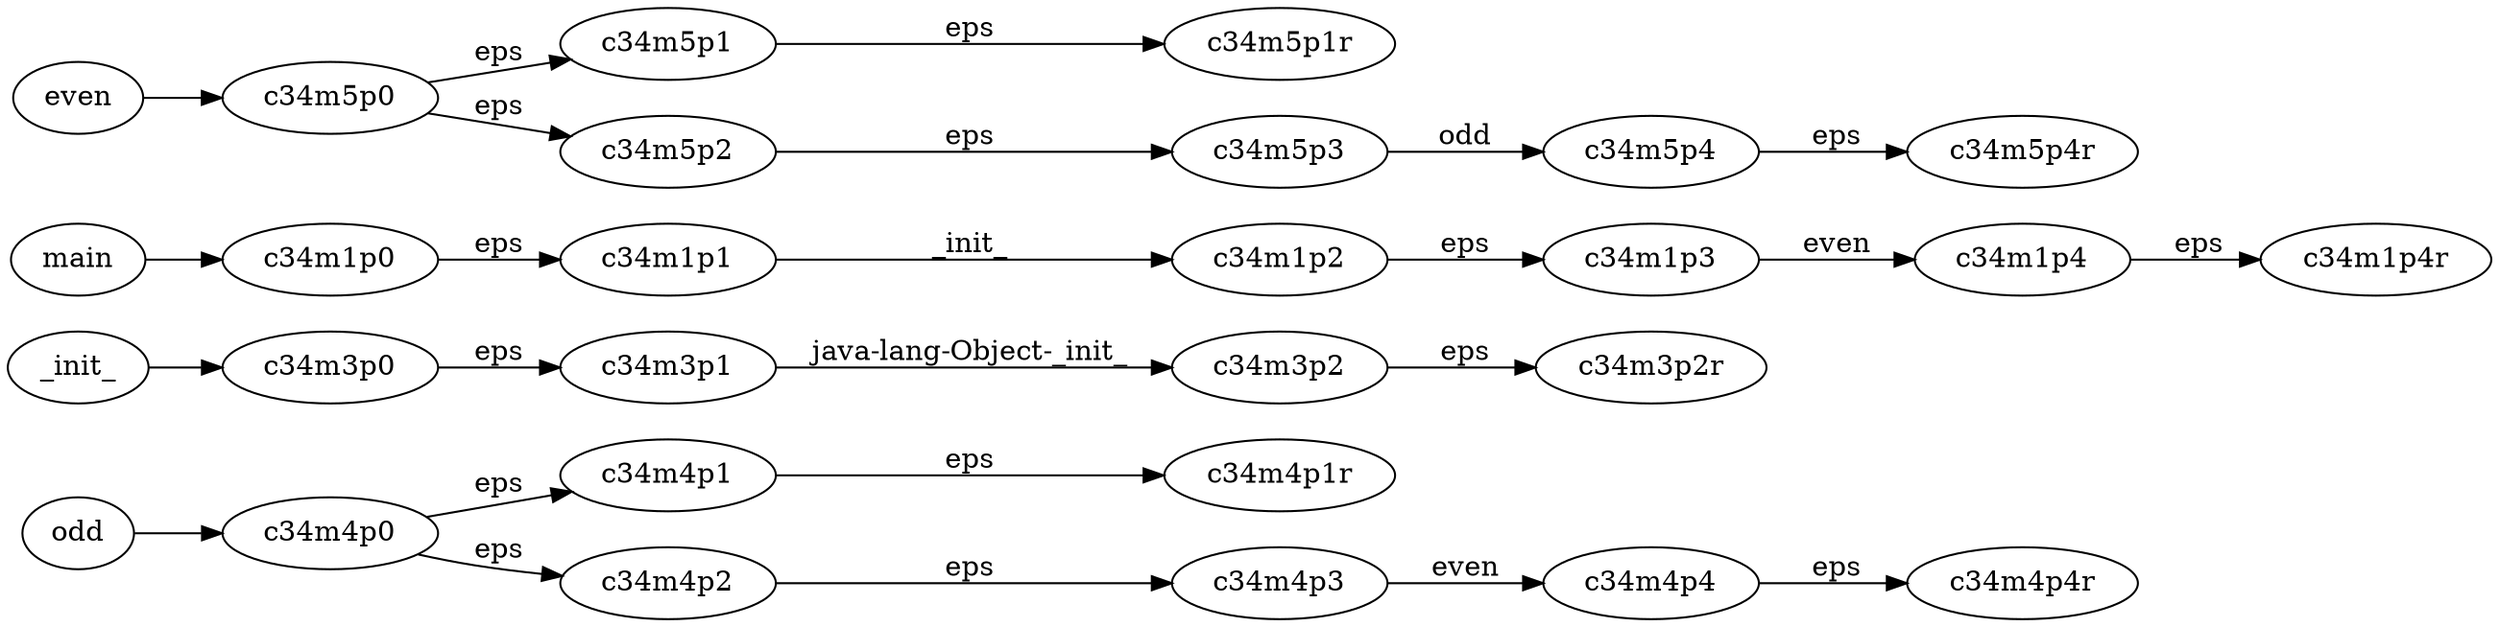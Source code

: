 digraph finite_state_machine {
	rankdir=LR;
	odd ->  c34m4p0;
	c34m4p0 -> c34m4p1 [ label = "eps"];
	c34m4p0 -> c34m4p2 [ label = "eps"];
	c34m4p1 -> c34m4p1r [ label = "eps"];
	c34m4p2 -> c34m4p3 [ label = "eps"];
	c34m4p3 -> c34m4p4 [ label = "even"];
	c34m4p4 -> c34m4p4r [ label = "eps"];
	_init_ ->  c34m3p0;
	c34m3p0 -> c34m3p1 [ label = "eps"];
	c34m3p1 -> c34m3p2 [ label = "java-lang-Object-_init_"];
	c34m3p2 -> c34m3p2r [ label = "eps"];
	main ->  c34m1p0;
	c34m1p0 -> c34m1p1 [ label = "eps"];
	c34m1p1 -> c34m1p2 [ label = "_init_"];
	c34m1p2 -> c34m1p3 [ label = "eps"];
	c34m1p3 -> c34m1p4 [ label = "even"];
	c34m1p4 -> c34m1p4r [ label = "eps"];
	even ->  c34m5p0;
	c34m5p0 -> c34m5p1 [ label = "eps"];
	c34m5p0 -> c34m5p2 [ label = "eps"];
	c34m5p1 -> c34m5p1r [ label = "eps"];
	c34m5p2 -> c34m5p3 [ label = "eps"];
	c34m5p3 -> c34m5p4 [ label = "odd"];
	c34m5p4 -> c34m5p4r [ label = "eps"];
}